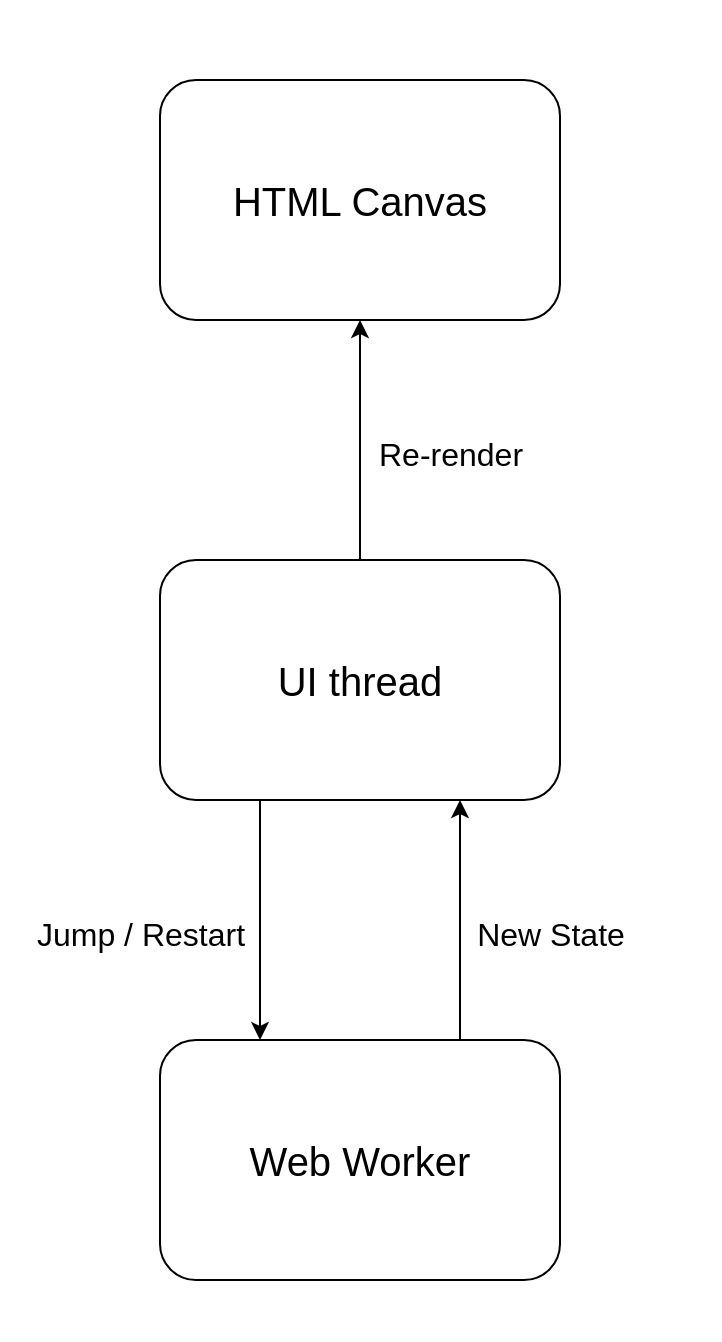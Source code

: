 <mxfile version="17.1.2" type="device"><diagram id="toErwXHK8u_ZAl-1ROKb" name="Page-1"><mxGraphModel dx="1186" dy="771" grid="1" gridSize="10" guides="1" tooltips="1" connect="1" arrows="1" fold="1" page="1" pageScale="1" pageWidth="827" pageHeight="1169" math="0" shadow="0"><root><mxCell id="0"/><mxCell id="1" parent="0"/><mxCell id="kWu8_asj7SZyU4mr6HhS-11" value="" style="rounded=0;whiteSpace=wrap;html=1;fontFamily=Helvetica;fontSize=16;strokeColor=none;" vertex="1" parent="1"><mxGeometry x="200" y="80" width="360" height="670" as="geometry"/></mxCell><mxCell id="kWu8_asj7SZyU4mr6HhS-1" value="&lt;font style=&quot;font-size: 20px&quot;&gt;HTML Canvas&lt;/font&gt;" style="rounded=1;whiteSpace=wrap;html=1;" vertex="1" parent="1"><mxGeometry x="280" y="120" width="200" height="120" as="geometry"/></mxCell><mxCell id="kWu8_asj7SZyU4mr6HhS-2" value="&lt;font style=&quot;font-size: 20px&quot;&gt;UI thread&lt;/font&gt;" style="rounded=1;whiteSpace=wrap;html=1;" vertex="1" parent="1"><mxGeometry x="280" y="360" width="200" height="120" as="geometry"/></mxCell><mxCell id="kWu8_asj7SZyU4mr6HhS-3" value="&lt;font style=&quot;font-size: 20px&quot;&gt;Web Worker&lt;/font&gt;" style="rounded=1;whiteSpace=wrap;html=1;" vertex="1" parent="1"><mxGeometry x="280" y="600" width="200" height="120" as="geometry"/></mxCell><mxCell id="kWu8_asj7SZyU4mr6HhS-5" value="&lt;font style=&quot;font-size: 16px&quot;&gt;New State&lt;/font&gt;" style="text;html=1;align=center;verticalAlign=middle;resizable=0;points=[];autosize=1;strokeColor=none;fillColor=none;fontSize=20;fontFamily=Helvetica;" vertex="1" parent="1"><mxGeometry x="430" y="530" width="90" height="30" as="geometry"/></mxCell><mxCell id="kWu8_asj7SZyU4mr6HhS-6" value="" style="endArrow=classic;html=1;rounded=0;fontFamily=Helvetica;fontSize=16;strokeWidth=1;entryX=0.75;entryY=1;entryDx=0;entryDy=0;exitX=0.75;exitY=0;exitDx=0;exitDy=0;" edge="1" parent="1" source="kWu8_asj7SZyU4mr6HhS-3" target="kWu8_asj7SZyU4mr6HhS-2"><mxGeometry width="50" height="50" relative="1" as="geometry"><mxPoint x="390" y="570" as="sourcePoint"/><mxPoint x="440" y="520" as="targetPoint"/></mxGeometry></mxCell><mxCell id="kWu8_asj7SZyU4mr6HhS-7" value="" style="endArrow=classic;html=1;rounded=0;fontFamily=Helvetica;fontSize=16;strokeWidth=1;exitX=0.25;exitY=1;exitDx=0;exitDy=0;entryX=0.25;entryY=0;entryDx=0;entryDy=0;" edge="1" parent="1" source="kWu8_asj7SZyU4mr6HhS-2" target="kWu8_asj7SZyU4mr6HhS-3"><mxGeometry width="50" height="50" relative="1" as="geometry"><mxPoint x="390" y="570" as="sourcePoint"/><mxPoint x="440" y="520" as="targetPoint"/></mxGeometry></mxCell><mxCell id="kWu8_asj7SZyU4mr6HhS-8" value="&lt;font style=&quot;font-size: 16px&quot;&gt;Jump / Restart&lt;/font&gt;" style="text;html=1;align=center;verticalAlign=middle;resizable=0;points=[];autosize=1;strokeColor=none;fillColor=none;fontSize=20;fontFamily=Helvetica;" vertex="1" parent="1"><mxGeometry x="210" y="530" width="120" height="30" as="geometry"/></mxCell><mxCell id="kWu8_asj7SZyU4mr6HhS-9" value="" style="endArrow=classic;html=1;rounded=0;fontFamily=Helvetica;fontSize=16;strokeWidth=1;entryX=0.5;entryY=1;entryDx=0;entryDy=0;exitX=0.5;exitY=0;exitDx=0;exitDy=0;" edge="1" parent="1" source="kWu8_asj7SZyU4mr6HhS-2" target="kWu8_asj7SZyU4mr6HhS-1"><mxGeometry width="50" height="50" relative="1" as="geometry"><mxPoint x="390" y="480" as="sourcePoint"/><mxPoint x="440" y="430" as="targetPoint"/></mxGeometry></mxCell><mxCell id="kWu8_asj7SZyU4mr6HhS-10" value="&lt;font style=&quot;font-size: 16px&quot;&gt;Re-render&lt;/font&gt;" style="text;html=1;align=center;verticalAlign=middle;resizable=0;points=[];autosize=1;strokeColor=none;fillColor=none;fontSize=20;fontFamily=Helvetica;" vertex="1" parent="1"><mxGeometry x="380" y="290" width="90" height="30" as="geometry"/></mxCell></root></mxGraphModel></diagram></mxfile>